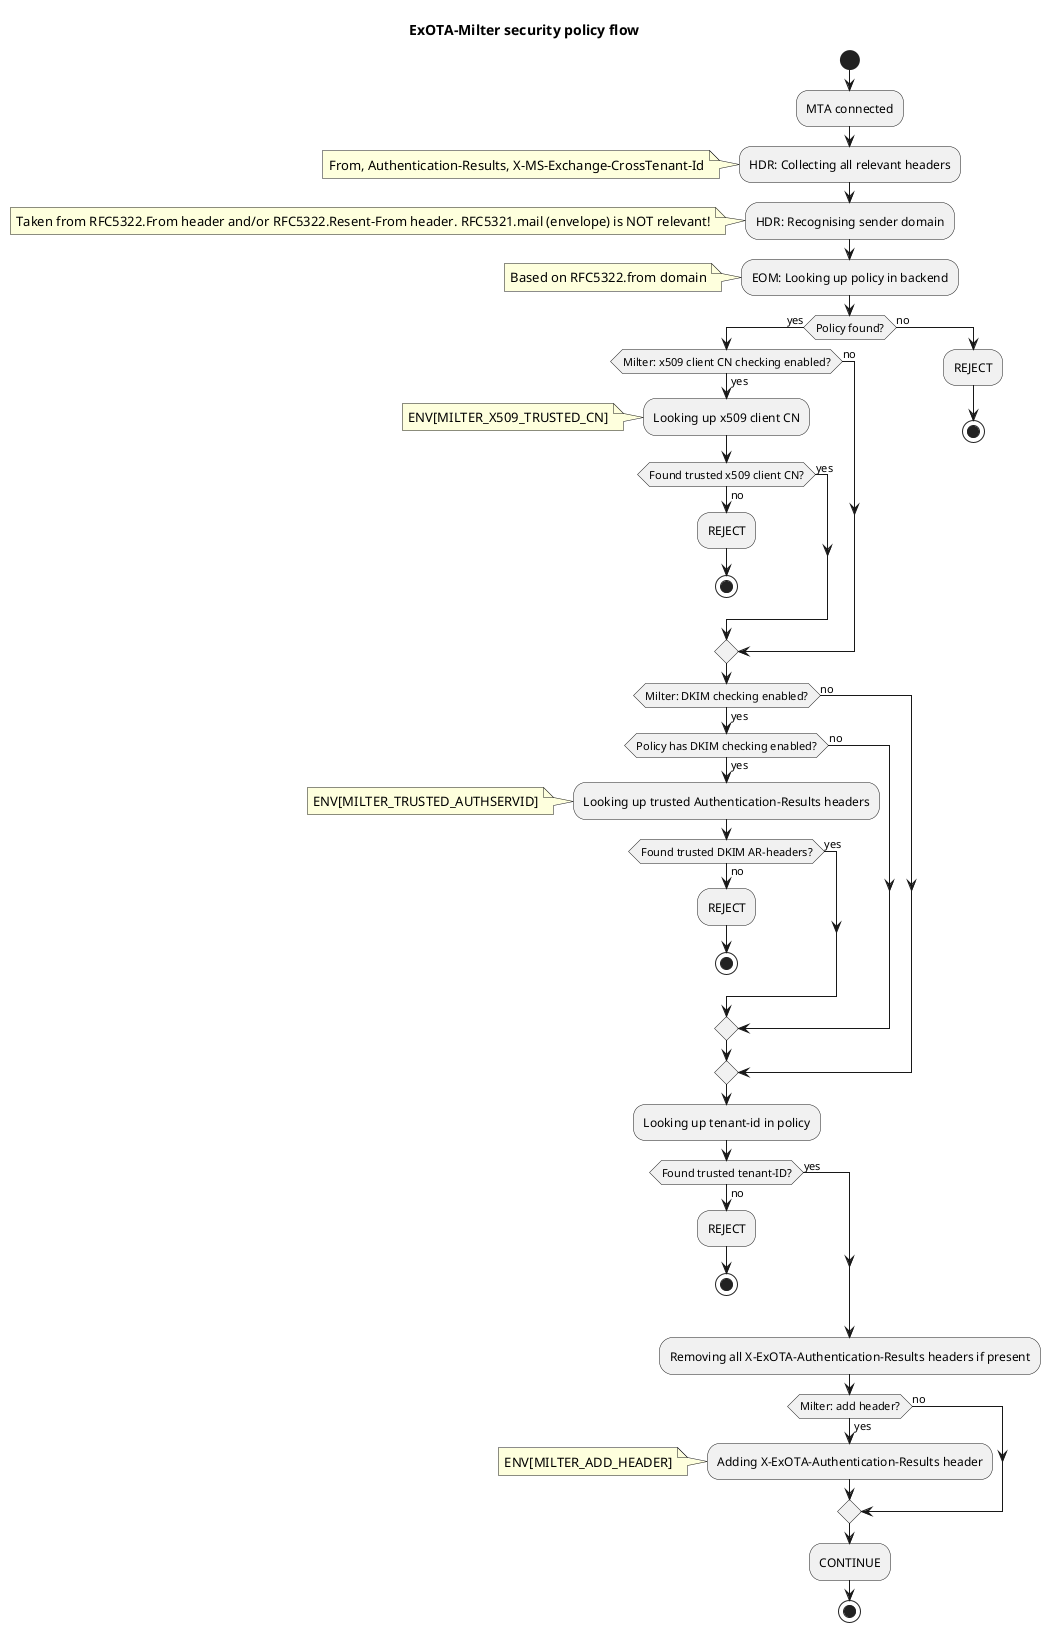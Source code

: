 @startuml

title ExOTA-Milter security policy flow 
start
:MTA connected; 

:HDR: Collecting all relevant headers;
note left: From, Authentication-Results, X-MS-Exchange-CrossTenant-Id

:HDR: Recognising sender domain;
note left: Taken from RFC5322.From header and/or RFC5322.Resent-From header. RFC5321.mail (envelope) is NOT relevant!

:EOM: Looking up policy in backend;
note left: Based on RFC5322.from domain

if (Policy found?) then (yes)
  if (Milter: x509 client CN checking enabled?) then (yes)
    :Looking up x509 client CN;
    note left: ENV[MILTER_X509_TRUSTED_CN]
    if (Found trusted x509 client CN?) then (yes)
    else (no)
      :REJECT;
      stop
    endif
  else (no)
  endif
  if (Milter: DKIM checking enabled?) then (yes)
    if (Policy has DKIM checking enabled?) then (yes)
      :Looking up trusted Authentication-Results headers;
      note left: ENV[MILTER_TRUSTED_AUTHSERVID]
      if (Found trusted DKIM AR-headers?) then (yes)
      else (no)
        :REJECT;
        stop
      endif
    else (no)
    endif
  else (no)
  endif
  :Looking up tenant-id in policy;
  if (Found trusted tenant-ID?) then (no)
    :REJECT;
    stop
  else (yes)
  endif
else (no)
  :REJECT;
  stop
endif
:Removing all X-ExOTA-Authentication-Results headers if present;
if (Milter: add header?) then (yes)
  :Adding X-ExOTA-Authentication-Results header;
  note left: ENV[MILTER_ADD_HEADER]
else (no)
endif
:CONTINUE;
stop

@enduml
